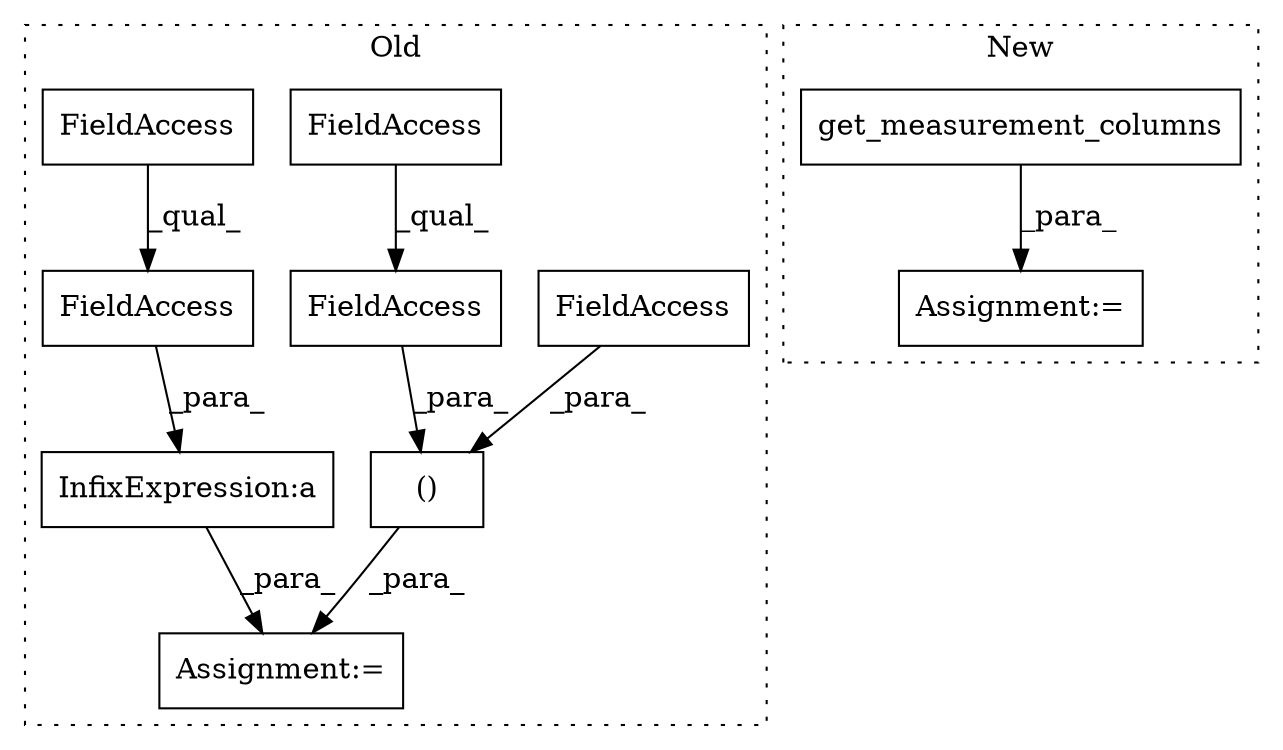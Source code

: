 digraph G {
subgraph cluster0 {
1 [label="()" a="106" s="37589" l="166" shape="box"];
4 [label="FieldAccess" a="22" s="37589" l="35" shape="box"];
5 [label="FieldAccess" a="22" s="37715" l="40" shape="box"];
6 [label="FieldAccess" a="22" s="37715" l="24" shape="box"];
7 [label="Assignment:=" a="7" s="37387" l="2" shape="box"];
8 [label="InfixExpression:a" a="27" s="36460" l="3" shape="box"];
9 [label="FieldAccess" a="22" s="36463" l="23" shape="box"];
10 [label="FieldAccess" a="22" s="36463" l="17" shape="box"];
label = "Old";
style="dotted";
}
subgraph cluster1 {
2 [label="get_measurement_columns" a="32" s="37911,37943" l="24,1" shape="box"];
3 [label="Assignment:=" a="7" s="38004" l="2" shape="box"];
label = "New";
style="dotted";
}
1 -> 7 [label="_para_"];
2 -> 3 [label="_para_"];
4 -> 1 [label="_para_"];
5 -> 1 [label="_para_"];
6 -> 5 [label="_qual_"];
8 -> 7 [label="_para_"];
9 -> 8 [label="_para_"];
10 -> 9 [label="_qual_"];
}